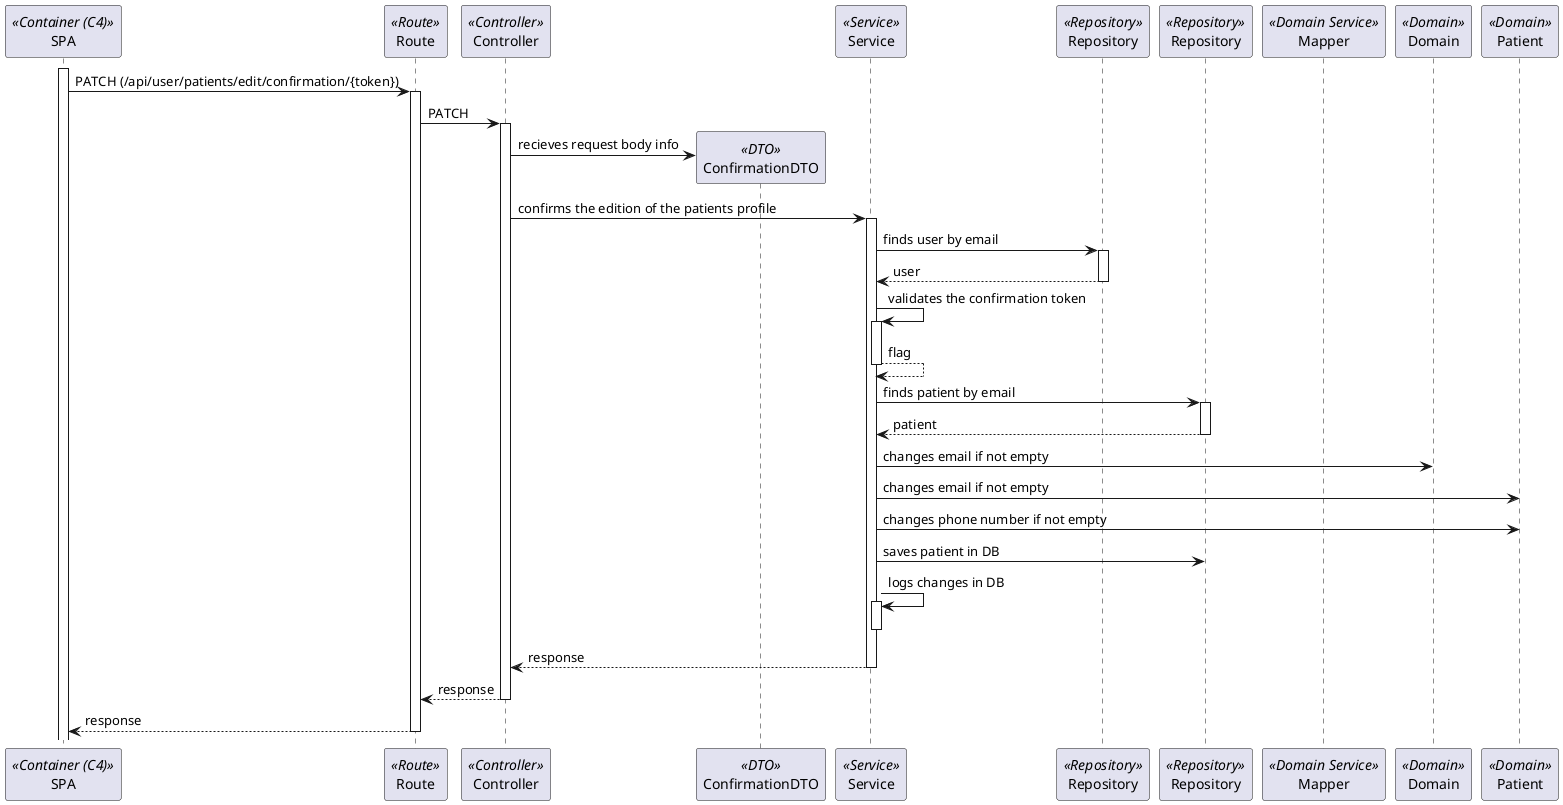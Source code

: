 ```plantuml
@startuml Process_View_Posterior_Confirmation
participant SPA as SPA <<Container (C4)>>
participant Route as Route <<Route>>
participant Controller as Controller <<Controller>>
participant ConfirmationDTO as ConfirmationDTO <<DTO>>
participant Service as Service <<Service>>
participant Repository as Repository <<Repository>>
participant Repository as PatientRepository <<Repository>>
participant Mapper as Mapper <<Domain Service>> 
participant Domain as Domain <<Domain>>
participant Patient as Patient <<Domain>>
activate SPA
SPA -> Route : PATCH (/api/user/patients/edit/confirmation/{token})
activate Route
Route -> Controller : PATCH
activate Controller
Controller -> ConfirmationDTO** : recieves request body info
Controller -> Service : confirms the edition of the patients profile
activate Service
Service -> Repository : finds user by email
activate Repository
return user
Service -> Service : validates the confirmation token
activate Service
return flag
Service -> PatientRepository : finds patient by email
activate PatientRepository
return patient
Service -> Domain : changes email if not empty
Service -> Patient : changes email if not empty
Service -> Patient : changes phone number if not empty
Service -> PatientRepository : saves patient in DB
Service -> Service : logs changes in DB
activate Service
deactivate Service
return response
return response
return response
@enduml
```